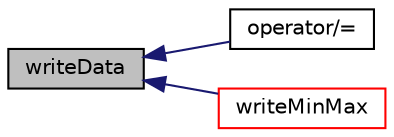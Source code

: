 digraph "writeData"
{
  bgcolor="transparent";
  edge [fontname="Helvetica",fontsize="10",labelfontname="Helvetica",labelfontsize="10"];
  node [fontname="Helvetica",fontsize="10",shape=record];
  rankdir="LR";
  Node1 [label="writeData",height=0.2,width=0.4,color="black", fillcolor="grey75", style="filled", fontcolor="black"];
  Node1 -> Node2 [dir="back",color="midnightblue",fontsize="10",style="solid",fontname="Helvetica"];
  Node2 [label="operator/=",height=0.2,width=0.4,color="black",URL="$a00937.html#af439522bbd05639f4e870217c9cc4d3d"];
  Node1 -> Node3 [dir="back",color="midnightblue",fontsize="10",style="solid",fontname="Helvetica"];
  Node3 [label="writeMinMax",height=0.2,width=0.4,color="red",URL="$a00937.html#a98ee46f2e9e5c5c641ae3fab42e0669c",tooltip="Helper function to write the min and max to an Ostream. "];
}
